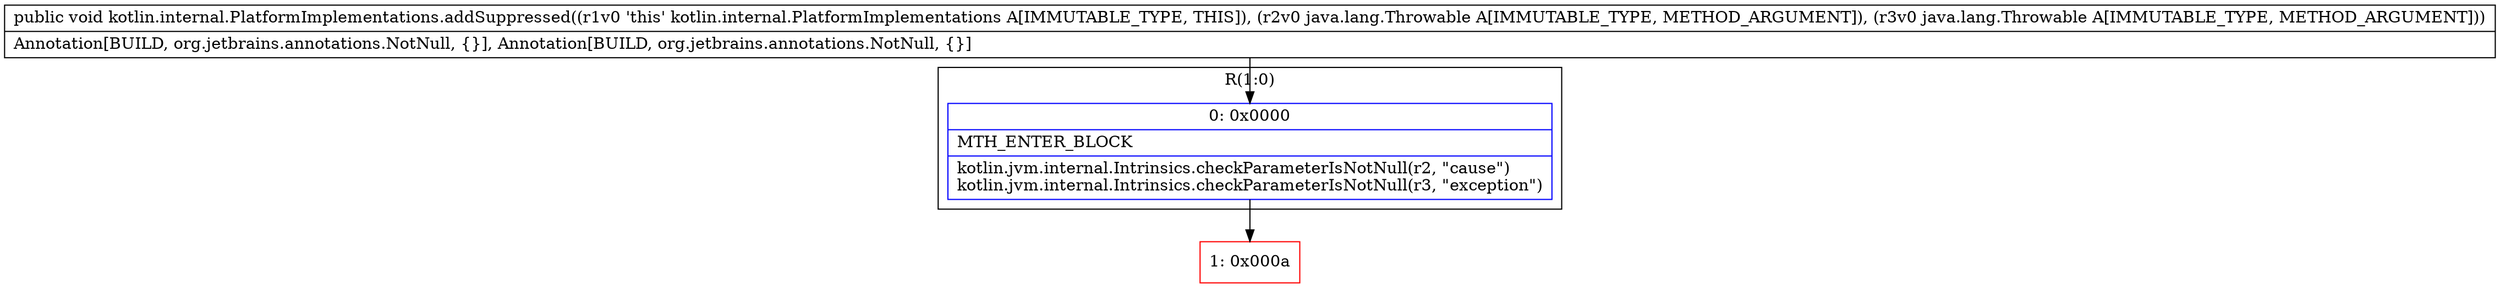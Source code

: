 digraph "CFG forkotlin.internal.PlatformImplementations.addSuppressed(Ljava\/lang\/Throwable;Ljava\/lang\/Throwable;)V" {
subgraph cluster_Region_1236932808 {
label = "R(1:0)";
node [shape=record,color=blue];
Node_0 [shape=record,label="{0\:\ 0x0000|MTH_ENTER_BLOCK\l|kotlin.jvm.internal.Intrinsics.checkParameterIsNotNull(r2, \"cause\")\lkotlin.jvm.internal.Intrinsics.checkParameterIsNotNull(r3, \"exception\")\l}"];
}
Node_1 [shape=record,color=red,label="{1\:\ 0x000a}"];
MethodNode[shape=record,label="{public void kotlin.internal.PlatformImplementations.addSuppressed((r1v0 'this' kotlin.internal.PlatformImplementations A[IMMUTABLE_TYPE, THIS]), (r2v0 java.lang.Throwable A[IMMUTABLE_TYPE, METHOD_ARGUMENT]), (r3v0 java.lang.Throwable A[IMMUTABLE_TYPE, METHOD_ARGUMENT]))  | Annotation[BUILD, org.jetbrains.annotations.NotNull, \{\}], Annotation[BUILD, org.jetbrains.annotations.NotNull, \{\}]\l}"];
MethodNode -> Node_0;
Node_0 -> Node_1;
}

